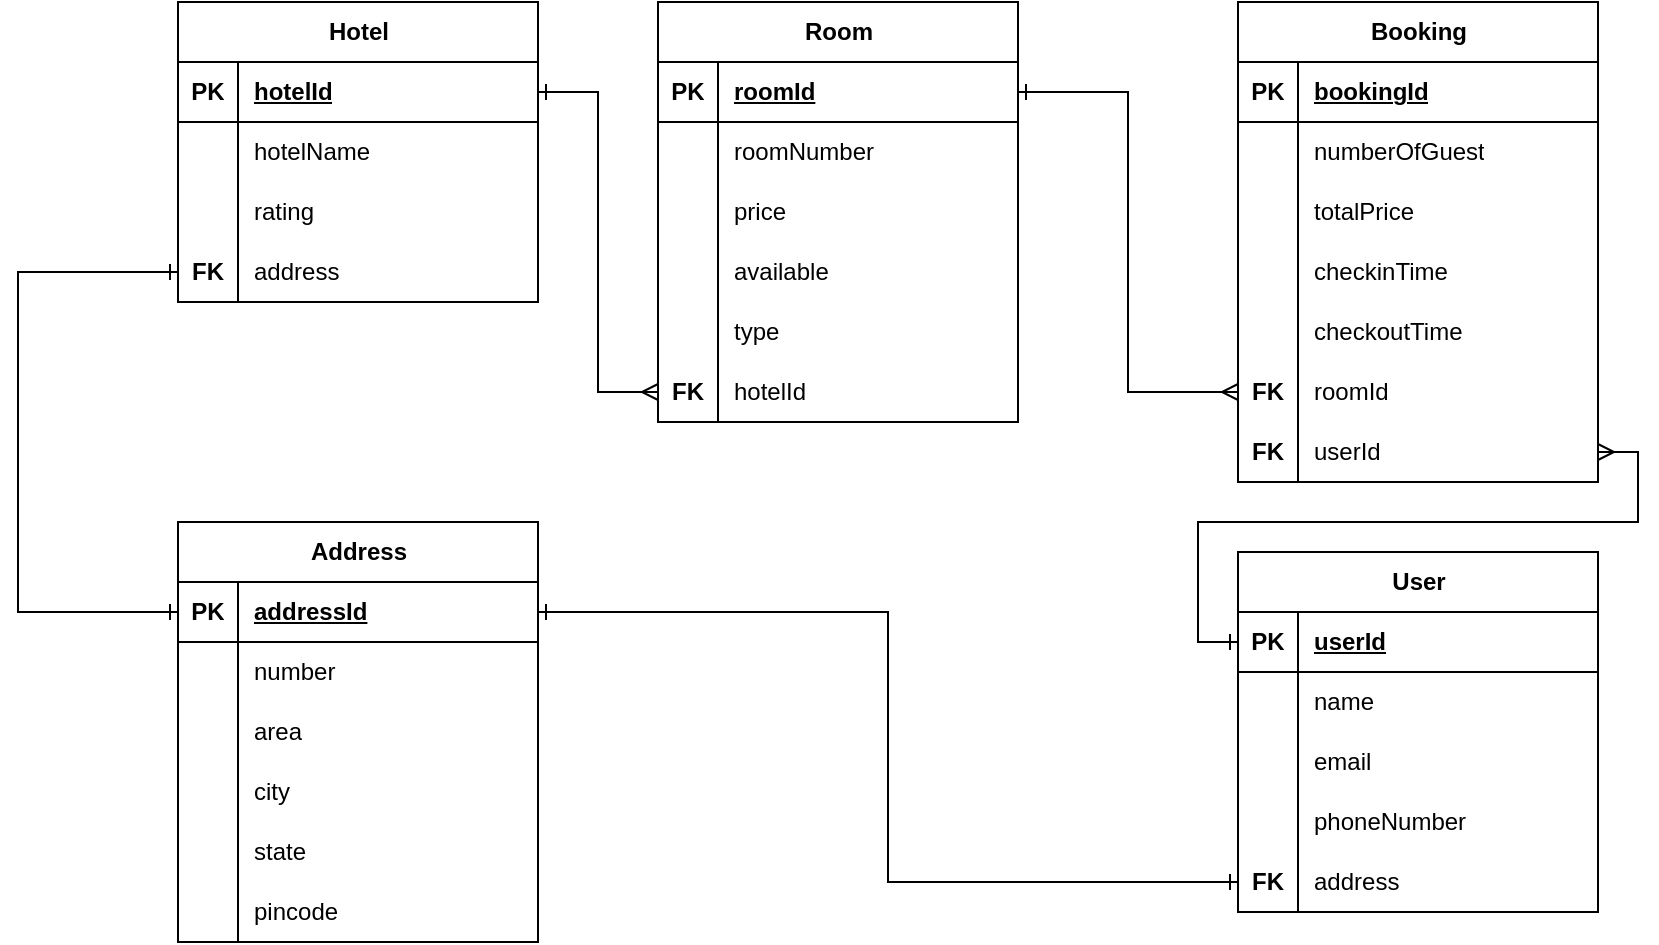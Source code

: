 <mxfile version="26.1.0">
  <diagram name="Page-1" id="xiY9aeyTOn549_1Mx3yt">
    <mxGraphModel dx="1434" dy="775" grid="1" gridSize="10" guides="1" tooltips="1" connect="1" arrows="1" fold="1" page="1" pageScale="1" pageWidth="827" pageHeight="1169" math="0" shadow="0">
      <root>
        <mxCell id="0" />
        <mxCell id="1" parent="0" />
        <mxCell id="tQGOkcSWEbfidRpJIa4r-5" value="Address" style="shape=table;startSize=30;container=1;collapsible=1;childLayout=tableLayout;fixedRows=1;rowLines=0;fontStyle=1;align=center;resizeLast=1;html=1;" parent="1" vertex="1">
          <mxGeometry x="160" y="360" width="180" height="210" as="geometry" />
        </mxCell>
        <mxCell id="tQGOkcSWEbfidRpJIa4r-6" value="" style="shape=tableRow;horizontal=0;startSize=0;swimlaneHead=0;swimlaneBody=0;fillColor=none;collapsible=0;dropTarget=0;points=[[0,0.5],[1,0.5]];portConstraint=eastwest;top=0;left=0;right=0;bottom=1;" parent="tQGOkcSWEbfidRpJIa4r-5" vertex="1">
          <mxGeometry y="30" width="180" height="30" as="geometry" />
        </mxCell>
        <mxCell id="tQGOkcSWEbfidRpJIa4r-7" value="PK" style="shape=partialRectangle;connectable=0;fillColor=none;top=0;left=0;bottom=0;right=0;fontStyle=1;overflow=hidden;whiteSpace=wrap;html=1;" parent="tQGOkcSWEbfidRpJIa4r-6" vertex="1">
          <mxGeometry width="30" height="30" as="geometry">
            <mxRectangle width="30" height="30" as="alternateBounds" />
          </mxGeometry>
        </mxCell>
        <mxCell id="tQGOkcSWEbfidRpJIa4r-8" value="addressId" style="shape=partialRectangle;connectable=0;fillColor=none;top=0;left=0;bottom=0;right=0;align=left;spacingLeft=6;fontStyle=5;overflow=hidden;whiteSpace=wrap;html=1;" parent="tQGOkcSWEbfidRpJIa4r-6" vertex="1">
          <mxGeometry x="30" width="150" height="30" as="geometry">
            <mxRectangle width="150" height="30" as="alternateBounds" />
          </mxGeometry>
        </mxCell>
        <mxCell id="tQGOkcSWEbfidRpJIa4r-9" value="" style="shape=tableRow;horizontal=0;startSize=0;swimlaneHead=0;swimlaneBody=0;fillColor=none;collapsible=0;dropTarget=0;points=[[0,0.5],[1,0.5]];portConstraint=eastwest;top=0;left=0;right=0;bottom=0;" parent="tQGOkcSWEbfidRpJIa4r-5" vertex="1">
          <mxGeometry y="60" width="180" height="30" as="geometry" />
        </mxCell>
        <mxCell id="tQGOkcSWEbfidRpJIa4r-10" value="" style="shape=partialRectangle;connectable=0;fillColor=none;top=0;left=0;bottom=0;right=0;editable=1;overflow=hidden;whiteSpace=wrap;html=1;" parent="tQGOkcSWEbfidRpJIa4r-9" vertex="1">
          <mxGeometry width="30" height="30" as="geometry">
            <mxRectangle width="30" height="30" as="alternateBounds" />
          </mxGeometry>
        </mxCell>
        <mxCell id="tQGOkcSWEbfidRpJIa4r-11" value="number" style="shape=partialRectangle;connectable=0;fillColor=none;top=0;left=0;bottom=0;right=0;align=left;spacingLeft=6;overflow=hidden;whiteSpace=wrap;html=1;" parent="tQGOkcSWEbfidRpJIa4r-9" vertex="1">
          <mxGeometry x="30" width="150" height="30" as="geometry">
            <mxRectangle width="150" height="30" as="alternateBounds" />
          </mxGeometry>
        </mxCell>
        <mxCell id="tQGOkcSWEbfidRpJIa4r-12" value="" style="shape=tableRow;horizontal=0;startSize=0;swimlaneHead=0;swimlaneBody=0;fillColor=none;collapsible=0;dropTarget=0;points=[[0,0.5],[1,0.5]];portConstraint=eastwest;top=0;left=0;right=0;bottom=0;" parent="tQGOkcSWEbfidRpJIa4r-5" vertex="1">
          <mxGeometry y="90" width="180" height="30" as="geometry" />
        </mxCell>
        <mxCell id="tQGOkcSWEbfidRpJIa4r-13" value="" style="shape=partialRectangle;connectable=0;fillColor=none;top=0;left=0;bottom=0;right=0;editable=1;overflow=hidden;whiteSpace=wrap;html=1;" parent="tQGOkcSWEbfidRpJIa4r-12" vertex="1">
          <mxGeometry width="30" height="30" as="geometry">
            <mxRectangle width="30" height="30" as="alternateBounds" />
          </mxGeometry>
        </mxCell>
        <mxCell id="tQGOkcSWEbfidRpJIa4r-14" value="area" style="shape=partialRectangle;connectable=0;fillColor=none;top=0;left=0;bottom=0;right=0;align=left;spacingLeft=6;overflow=hidden;whiteSpace=wrap;html=1;" parent="tQGOkcSWEbfidRpJIa4r-12" vertex="1">
          <mxGeometry x="30" width="150" height="30" as="geometry">
            <mxRectangle width="150" height="30" as="alternateBounds" />
          </mxGeometry>
        </mxCell>
        <mxCell id="tQGOkcSWEbfidRpJIa4r-19" style="shape=tableRow;horizontal=0;startSize=0;swimlaneHead=0;swimlaneBody=0;fillColor=none;collapsible=0;dropTarget=0;points=[[0,0.5],[1,0.5]];portConstraint=eastwest;top=0;left=0;right=0;bottom=0;" parent="tQGOkcSWEbfidRpJIa4r-5" vertex="1">
          <mxGeometry y="120" width="180" height="30" as="geometry" />
        </mxCell>
        <mxCell id="tQGOkcSWEbfidRpJIa4r-20" style="shape=partialRectangle;connectable=0;fillColor=none;top=0;left=0;bottom=0;right=0;editable=1;overflow=hidden;whiteSpace=wrap;html=1;" parent="tQGOkcSWEbfidRpJIa4r-19" vertex="1">
          <mxGeometry width="30" height="30" as="geometry">
            <mxRectangle width="30" height="30" as="alternateBounds" />
          </mxGeometry>
        </mxCell>
        <mxCell id="tQGOkcSWEbfidRpJIa4r-21" value="city" style="shape=partialRectangle;connectable=0;fillColor=none;top=0;left=0;bottom=0;right=0;align=left;spacingLeft=6;overflow=hidden;whiteSpace=wrap;html=1;" parent="tQGOkcSWEbfidRpJIa4r-19" vertex="1">
          <mxGeometry x="30" width="150" height="30" as="geometry">
            <mxRectangle width="150" height="30" as="alternateBounds" />
          </mxGeometry>
        </mxCell>
        <mxCell id="tQGOkcSWEbfidRpJIa4r-22" style="shape=tableRow;horizontal=0;startSize=0;swimlaneHead=0;swimlaneBody=0;fillColor=none;collapsible=0;dropTarget=0;points=[[0,0.5],[1,0.5]];portConstraint=eastwest;top=0;left=0;right=0;bottom=0;" parent="tQGOkcSWEbfidRpJIa4r-5" vertex="1">
          <mxGeometry y="150" width="180" height="30" as="geometry" />
        </mxCell>
        <mxCell id="tQGOkcSWEbfidRpJIa4r-23" style="shape=partialRectangle;connectable=0;fillColor=none;top=0;left=0;bottom=0;right=0;editable=1;overflow=hidden;whiteSpace=wrap;html=1;" parent="tQGOkcSWEbfidRpJIa4r-22" vertex="1">
          <mxGeometry width="30" height="30" as="geometry">
            <mxRectangle width="30" height="30" as="alternateBounds" />
          </mxGeometry>
        </mxCell>
        <mxCell id="tQGOkcSWEbfidRpJIa4r-24" value="state" style="shape=partialRectangle;connectable=0;fillColor=none;top=0;left=0;bottom=0;right=0;align=left;spacingLeft=6;overflow=hidden;whiteSpace=wrap;html=1;" parent="tQGOkcSWEbfidRpJIa4r-22" vertex="1">
          <mxGeometry x="30" width="150" height="30" as="geometry">
            <mxRectangle width="150" height="30" as="alternateBounds" />
          </mxGeometry>
        </mxCell>
        <mxCell id="tQGOkcSWEbfidRpJIa4r-15" value="" style="shape=tableRow;horizontal=0;startSize=0;swimlaneHead=0;swimlaneBody=0;fillColor=none;collapsible=0;dropTarget=0;points=[[0,0.5],[1,0.5]];portConstraint=eastwest;top=0;left=0;right=0;bottom=0;" parent="tQGOkcSWEbfidRpJIa4r-5" vertex="1">
          <mxGeometry y="180" width="180" height="30" as="geometry" />
        </mxCell>
        <mxCell id="tQGOkcSWEbfidRpJIa4r-16" value="" style="shape=partialRectangle;connectable=0;fillColor=none;top=0;left=0;bottom=0;right=0;editable=1;overflow=hidden;whiteSpace=wrap;html=1;" parent="tQGOkcSWEbfidRpJIa4r-15" vertex="1">
          <mxGeometry width="30" height="30" as="geometry">
            <mxRectangle width="30" height="30" as="alternateBounds" />
          </mxGeometry>
        </mxCell>
        <mxCell id="tQGOkcSWEbfidRpJIa4r-17" value="pincode" style="shape=partialRectangle;connectable=0;fillColor=none;top=0;left=0;bottom=0;right=0;align=left;spacingLeft=6;overflow=hidden;whiteSpace=wrap;html=1;" parent="tQGOkcSWEbfidRpJIa4r-15" vertex="1">
          <mxGeometry x="30" width="150" height="30" as="geometry">
            <mxRectangle width="150" height="30" as="alternateBounds" />
          </mxGeometry>
        </mxCell>
        <mxCell id="tQGOkcSWEbfidRpJIa4r-44" value="&lt;b&gt;Booking&lt;/b&gt;" style="shape=table;startSize=30;container=1;collapsible=1;childLayout=tableLayout;fixedRows=1;rowLines=0;fontStyle=0;align=center;resizeLast=1;html=1;" parent="1" vertex="1">
          <mxGeometry x="690" y="100" width="180" height="240" as="geometry" />
        </mxCell>
        <mxCell id="tQGOkcSWEbfidRpJIa4r-45" value="" style="shape=tableRow;horizontal=0;startSize=0;swimlaneHead=0;swimlaneBody=0;fillColor=none;collapsible=0;dropTarget=0;points=[[0,0.5],[1,0.5]];portConstraint=eastwest;top=0;left=0;right=0;bottom=1;" parent="tQGOkcSWEbfidRpJIa4r-44" vertex="1">
          <mxGeometry y="30" width="180" height="30" as="geometry" />
        </mxCell>
        <mxCell id="tQGOkcSWEbfidRpJIa4r-46" value="PK" style="shape=partialRectangle;connectable=0;fillColor=none;top=0;left=0;bottom=0;right=0;fontStyle=1;overflow=hidden;whiteSpace=wrap;html=1;" parent="tQGOkcSWEbfidRpJIa4r-45" vertex="1">
          <mxGeometry width="30" height="30" as="geometry">
            <mxRectangle width="30" height="30" as="alternateBounds" />
          </mxGeometry>
        </mxCell>
        <mxCell id="tQGOkcSWEbfidRpJIa4r-47" value="bookingId" style="shape=partialRectangle;connectable=0;fillColor=none;top=0;left=0;bottom=0;right=0;align=left;spacingLeft=6;fontStyle=5;overflow=hidden;whiteSpace=wrap;html=1;" parent="tQGOkcSWEbfidRpJIa4r-45" vertex="1">
          <mxGeometry x="30" width="150" height="30" as="geometry">
            <mxRectangle width="150" height="30" as="alternateBounds" />
          </mxGeometry>
        </mxCell>
        <mxCell id="tQGOkcSWEbfidRpJIa4r-48" value="" style="shape=tableRow;horizontal=0;startSize=0;swimlaneHead=0;swimlaneBody=0;fillColor=none;collapsible=0;dropTarget=0;points=[[0,0.5],[1,0.5]];portConstraint=eastwest;top=0;left=0;right=0;bottom=0;" parent="tQGOkcSWEbfidRpJIa4r-44" vertex="1">
          <mxGeometry y="60" width="180" height="30" as="geometry" />
        </mxCell>
        <mxCell id="tQGOkcSWEbfidRpJIa4r-49" value="" style="shape=partialRectangle;connectable=0;fillColor=none;top=0;left=0;bottom=0;right=0;editable=1;overflow=hidden;whiteSpace=wrap;html=1;" parent="tQGOkcSWEbfidRpJIa4r-48" vertex="1">
          <mxGeometry width="30" height="30" as="geometry">
            <mxRectangle width="30" height="30" as="alternateBounds" />
          </mxGeometry>
        </mxCell>
        <mxCell id="tQGOkcSWEbfidRpJIa4r-50" value="numberOfGuest" style="shape=partialRectangle;connectable=0;fillColor=none;top=0;left=0;bottom=0;right=0;align=left;spacingLeft=6;overflow=hidden;whiteSpace=wrap;html=1;" parent="tQGOkcSWEbfidRpJIa4r-48" vertex="1">
          <mxGeometry x="30" width="150" height="30" as="geometry">
            <mxRectangle width="150" height="30" as="alternateBounds" />
          </mxGeometry>
        </mxCell>
        <mxCell id="tQGOkcSWEbfidRpJIa4r-51" value="" style="shape=tableRow;horizontal=0;startSize=0;swimlaneHead=0;swimlaneBody=0;fillColor=none;collapsible=0;dropTarget=0;points=[[0,0.5],[1,0.5]];portConstraint=eastwest;top=0;left=0;right=0;bottom=0;" parent="tQGOkcSWEbfidRpJIa4r-44" vertex="1">
          <mxGeometry y="90" width="180" height="30" as="geometry" />
        </mxCell>
        <mxCell id="tQGOkcSWEbfidRpJIa4r-52" value="" style="shape=partialRectangle;connectable=0;fillColor=none;top=0;left=0;bottom=0;right=0;editable=1;overflow=hidden;whiteSpace=wrap;html=1;" parent="tQGOkcSWEbfidRpJIa4r-51" vertex="1">
          <mxGeometry width="30" height="30" as="geometry">
            <mxRectangle width="30" height="30" as="alternateBounds" />
          </mxGeometry>
        </mxCell>
        <mxCell id="tQGOkcSWEbfidRpJIa4r-53" value="totalPrice" style="shape=partialRectangle;connectable=0;fillColor=none;top=0;left=0;bottom=0;right=0;align=left;spacingLeft=6;overflow=hidden;whiteSpace=wrap;html=1;" parent="tQGOkcSWEbfidRpJIa4r-51" vertex="1">
          <mxGeometry x="30" width="150" height="30" as="geometry">
            <mxRectangle width="150" height="30" as="alternateBounds" />
          </mxGeometry>
        </mxCell>
        <mxCell id="tQGOkcSWEbfidRpJIa4r-54" style="shape=tableRow;horizontal=0;startSize=0;swimlaneHead=0;swimlaneBody=0;fillColor=none;collapsible=0;dropTarget=0;points=[[0,0.5],[1,0.5]];portConstraint=eastwest;top=0;left=0;right=0;bottom=0;" parent="tQGOkcSWEbfidRpJIa4r-44" vertex="1">
          <mxGeometry y="120" width="180" height="30" as="geometry" />
        </mxCell>
        <mxCell id="tQGOkcSWEbfidRpJIa4r-55" style="shape=partialRectangle;connectable=0;fillColor=none;top=0;left=0;bottom=0;right=0;editable=1;overflow=hidden;whiteSpace=wrap;html=1;" parent="tQGOkcSWEbfidRpJIa4r-54" vertex="1">
          <mxGeometry width="30" height="30" as="geometry">
            <mxRectangle width="30" height="30" as="alternateBounds" />
          </mxGeometry>
        </mxCell>
        <mxCell id="tQGOkcSWEbfidRpJIa4r-56" value="checkinTime" style="shape=partialRectangle;connectable=0;fillColor=none;top=0;left=0;bottom=0;right=0;align=left;spacingLeft=6;overflow=hidden;whiteSpace=wrap;html=1;" parent="tQGOkcSWEbfidRpJIa4r-54" vertex="1">
          <mxGeometry x="30" width="150" height="30" as="geometry">
            <mxRectangle width="150" height="30" as="alternateBounds" />
          </mxGeometry>
        </mxCell>
        <mxCell id="tQGOkcSWEbfidRpJIa4r-123" style="shape=tableRow;horizontal=0;startSize=0;swimlaneHead=0;swimlaneBody=0;fillColor=none;collapsible=0;dropTarget=0;points=[[0,0.5],[1,0.5]];portConstraint=eastwest;top=0;left=0;right=0;bottom=0;" parent="tQGOkcSWEbfidRpJIa4r-44" vertex="1">
          <mxGeometry y="150" width="180" height="30" as="geometry" />
        </mxCell>
        <mxCell id="tQGOkcSWEbfidRpJIa4r-124" style="shape=partialRectangle;connectable=0;fillColor=none;top=0;left=0;bottom=0;right=0;editable=1;overflow=hidden;whiteSpace=wrap;html=1;" parent="tQGOkcSWEbfidRpJIa4r-123" vertex="1">
          <mxGeometry width="30" height="30" as="geometry">
            <mxRectangle width="30" height="30" as="alternateBounds" />
          </mxGeometry>
        </mxCell>
        <mxCell id="tQGOkcSWEbfidRpJIa4r-125" value="checkoutTime" style="shape=partialRectangle;connectable=0;fillColor=none;top=0;left=0;bottom=0;right=0;align=left;spacingLeft=6;overflow=hidden;whiteSpace=wrap;html=1;" parent="tQGOkcSWEbfidRpJIa4r-123" vertex="1">
          <mxGeometry x="30" width="150" height="30" as="geometry">
            <mxRectangle width="150" height="30" as="alternateBounds" />
          </mxGeometry>
        </mxCell>
        <mxCell id="tQGOkcSWEbfidRpJIa4r-126" style="shape=tableRow;horizontal=0;startSize=0;swimlaneHead=0;swimlaneBody=0;fillColor=none;collapsible=0;dropTarget=0;points=[[0,0.5],[1,0.5]];portConstraint=eastwest;top=0;left=0;right=0;bottom=0;" parent="tQGOkcSWEbfidRpJIa4r-44" vertex="1">
          <mxGeometry y="180" width="180" height="30" as="geometry" />
        </mxCell>
        <mxCell id="tQGOkcSWEbfidRpJIa4r-127" value="FK" style="shape=partialRectangle;connectable=0;fillColor=none;top=0;left=0;bottom=0;right=0;editable=1;overflow=hidden;whiteSpace=wrap;html=1;fontStyle=1" parent="tQGOkcSWEbfidRpJIa4r-126" vertex="1">
          <mxGeometry width="30" height="30" as="geometry">
            <mxRectangle width="30" height="30" as="alternateBounds" />
          </mxGeometry>
        </mxCell>
        <mxCell id="tQGOkcSWEbfidRpJIa4r-128" value="roomId" style="shape=partialRectangle;connectable=0;fillColor=none;top=0;left=0;bottom=0;right=0;align=left;spacingLeft=6;overflow=hidden;whiteSpace=wrap;html=1;" parent="tQGOkcSWEbfidRpJIa4r-126" vertex="1">
          <mxGeometry x="30" width="150" height="30" as="geometry">
            <mxRectangle width="150" height="30" as="alternateBounds" />
          </mxGeometry>
        </mxCell>
        <mxCell id="tQGOkcSWEbfidRpJIa4r-57" style="shape=tableRow;horizontal=0;startSize=0;swimlaneHead=0;swimlaneBody=0;fillColor=none;collapsible=0;dropTarget=0;points=[[0,0.5],[1,0.5]];portConstraint=eastwest;top=0;left=0;right=0;bottom=0;" parent="tQGOkcSWEbfidRpJIa4r-44" vertex="1">
          <mxGeometry y="210" width="180" height="30" as="geometry" />
        </mxCell>
        <mxCell id="tQGOkcSWEbfidRpJIa4r-58" value="FK" style="shape=partialRectangle;connectable=0;fillColor=none;top=0;left=0;bottom=0;right=0;editable=1;overflow=hidden;whiteSpace=wrap;html=1;fontStyle=1" parent="tQGOkcSWEbfidRpJIa4r-57" vertex="1">
          <mxGeometry width="30" height="30" as="geometry">
            <mxRectangle width="30" height="30" as="alternateBounds" />
          </mxGeometry>
        </mxCell>
        <mxCell id="tQGOkcSWEbfidRpJIa4r-59" value="userId" style="shape=partialRectangle;connectable=0;fillColor=none;top=0;left=0;bottom=0;right=0;align=left;spacingLeft=6;overflow=hidden;whiteSpace=wrap;html=1;" parent="tQGOkcSWEbfidRpJIa4r-57" vertex="1">
          <mxGeometry x="30" width="150" height="30" as="geometry">
            <mxRectangle width="150" height="30" as="alternateBounds" />
          </mxGeometry>
        </mxCell>
        <mxCell id="tQGOkcSWEbfidRpJIa4r-63" value="Hotel" style="shape=table;startSize=30;container=1;collapsible=1;childLayout=tableLayout;fixedRows=1;rowLines=0;fontStyle=1;align=center;resizeLast=1;html=1;" parent="1" vertex="1">
          <mxGeometry x="160" y="100" width="180" height="150" as="geometry" />
        </mxCell>
        <mxCell id="tQGOkcSWEbfidRpJIa4r-64" value="" style="shape=tableRow;horizontal=0;startSize=0;swimlaneHead=0;swimlaneBody=0;fillColor=none;collapsible=0;dropTarget=0;points=[[0,0.5],[1,0.5]];portConstraint=eastwest;top=0;left=0;right=0;bottom=1;" parent="tQGOkcSWEbfidRpJIa4r-63" vertex="1">
          <mxGeometry y="30" width="180" height="30" as="geometry" />
        </mxCell>
        <mxCell id="tQGOkcSWEbfidRpJIa4r-65" value="PK" style="shape=partialRectangle;connectable=0;fillColor=none;top=0;left=0;bottom=0;right=0;fontStyle=1;overflow=hidden;whiteSpace=wrap;html=1;" parent="tQGOkcSWEbfidRpJIa4r-64" vertex="1">
          <mxGeometry width="30" height="30" as="geometry">
            <mxRectangle width="30" height="30" as="alternateBounds" />
          </mxGeometry>
        </mxCell>
        <mxCell id="tQGOkcSWEbfidRpJIa4r-66" value="hotelId" style="shape=partialRectangle;connectable=0;fillColor=none;top=0;left=0;bottom=0;right=0;align=left;spacingLeft=6;fontStyle=5;overflow=hidden;whiteSpace=wrap;html=1;" parent="tQGOkcSWEbfidRpJIa4r-64" vertex="1">
          <mxGeometry x="30" width="150" height="30" as="geometry">
            <mxRectangle width="150" height="30" as="alternateBounds" />
          </mxGeometry>
        </mxCell>
        <mxCell id="tQGOkcSWEbfidRpJIa4r-67" value="" style="shape=tableRow;horizontal=0;startSize=0;swimlaneHead=0;swimlaneBody=0;fillColor=none;collapsible=0;dropTarget=0;points=[[0,0.5],[1,0.5]];portConstraint=eastwest;top=0;left=0;right=0;bottom=0;" parent="tQGOkcSWEbfidRpJIa4r-63" vertex="1">
          <mxGeometry y="60" width="180" height="30" as="geometry" />
        </mxCell>
        <mxCell id="tQGOkcSWEbfidRpJIa4r-68" value="" style="shape=partialRectangle;connectable=0;fillColor=none;top=0;left=0;bottom=0;right=0;editable=1;overflow=hidden;whiteSpace=wrap;html=1;" parent="tQGOkcSWEbfidRpJIa4r-67" vertex="1">
          <mxGeometry width="30" height="30" as="geometry">
            <mxRectangle width="30" height="30" as="alternateBounds" />
          </mxGeometry>
        </mxCell>
        <mxCell id="tQGOkcSWEbfidRpJIa4r-69" value="hotelName" style="shape=partialRectangle;connectable=0;fillColor=none;top=0;left=0;bottom=0;right=0;align=left;spacingLeft=6;overflow=hidden;whiteSpace=wrap;html=1;" parent="tQGOkcSWEbfidRpJIa4r-67" vertex="1">
          <mxGeometry x="30" width="150" height="30" as="geometry">
            <mxRectangle width="150" height="30" as="alternateBounds" />
          </mxGeometry>
        </mxCell>
        <mxCell id="tQGOkcSWEbfidRpJIa4r-129" style="shape=tableRow;horizontal=0;startSize=0;swimlaneHead=0;swimlaneBody=0;fillColor=none;collapsible=0;dropTarget=0;points=[[0,0.5],[1,0.5]];portConstraint=eastwest;top=0;left=0;right=0;bottom=0;" parent="tQGOkcSWEbfidRpJIa4r-63" vertex="1">
          <mxGeometry y="90" width="180" height="30" as="geometry" />
        </mxCell>
        <mxCell id="tQGOkcSWEbfidRpJIa4r-130" style="shape=partialRectangle;connectable=0;fillColor=none;top=0;left=0;bottom=0;right=0;editable=1;overflow=hidden;whiteSpace=wrap;html=1;" parent="tQGOkcSWEbfidRpJIa4r-129" vertex="1">
          <mxGeometry width="30" height="30" as="geometry">
            <mxRectangle width="30" height="30" as="alternateBounds" />
          </mxGeometry>
        </mxCell>
        <mxCell id="tQGOkcSWEbfidRpJIa4r-131" value="rating" style="shape=partialRectangle;connectable=0;fillColor=none;top=0;left=0;bottom=0;right=0;align=left;spacingLeft=6;overflow=hidden;whiteSpace=wrap;html=1;" parent="tQGOkcSWEbfidRpJIa4r-129" vertex="1">
          <mxGeometry x="30" width="150" height="30" as="geometry">
            <mxRectangle width="150" height="30" as="alternateBounds" />
          </mxGeometry>
        </mxCell>
        <mxCell id="tQGOkcSWEbfidRpJIa4r-70" value="" style="shape=tableRow;horizontal=0;startSize=0;swimlaneHead=0;swimlaneBody=0;fillColor=none;collapsible=0;dropTarget=0;points=[[0,0.5],[1,0.5]];portConstraint=eastwest;top=0;left=0;right=0;bottom=0;" parent="tQGOkcSWEbfidRpJIa4r-63" vertex="1">
          <mxGeometry y="120" width="180" height="30" as="geometry" />
        </mxCell>
        <mxCell id="tQGOkcSWEbfidRpJIa4r-71" value="FK" style="shape=partialRectangle;connectable=0;fillColor=none;top=0;left=0;bottom=0;right=0;editable=1;overflow=hidden;whiteSpace=wrap;html=1;fontStyle=1" parent="tQGOkcSWEbfidRpJIa4r-70" vertex="1">
          <mxGeometry width="30" height="30" as="geometry">
            <mxRectangle width="30" height="30" as="alternateBounds" />
          </mxGeometry>
        </mxCell>
        <mxCell id="tQGOkcSWEbfidRpJIa4r-72" value="address" style="shape=partialRectangle;connectable=0;fillColor=none;top=0;left=0;bottom=0;right=0;align=left;spacingLeft=6;overflow=hidden;whiteSpace=wrap;html=1;" parent="tQGOkcSWEbfidRpJIa4r-70" vertex="1">
          <mxGeometry x="30" width="150" height="30" as="geometry">
            <mxRectangle width="150" height="30" as="alternateBounds" />
          </mxGeometry>
        </mxCell>
        <mxCell id="tQGOkcSWEbfidRpJIa4r-82" value="Room" style="shape=table;startSize=30;container=1;collapsible=1;childLayout=tableLayout;fixedRows=1;rowLines=0;fontStyle=1;align=center;resizeLast=1;html=1;" parent="1" vertex="1">
          <mxGeometry x="400" y="100" width="180" height="210" as="geometry" />
        </mxCell>
        <mxCell id="tQGOkcSWEbfidRpJIa4r-83" value="" style="shape=tableRow;horizontal=0;startSize=0;swimlaneHead=0;swimlaneBody=0;fillColor=none;collapsible=0;dropTarget=0;points=[[0,0.5],[1,0.5]];portConstraint=eastwest;top=0;left=0;right=0;bottom=1;" parent="tQGOkcSWEbfidRpJIa4r-82" vertex="1">
          <mxGeometry y="30" width="180" height="30" as="geometry" />
        </mxCell>
        <mxCell id="tQGOkcSWEbfidRpJIa4r-84" value="PK" style="shape=partialRectangle;connectable=0;fillColor=none;top=0;left=0;bottom=0;right=0;fontStyle=1;overflow=hidden;whiteSpace=wrap;html=1;" parent="tQGOkcSWEbfidRpJIa4r-83" vertex="1">
          <mxGeometry width="30" height="30" as="geometry">
            <mxRectangle width="30" height="30" as="alternateBounds" />
          </mxGeometry>
        </mxCell>
        <mxCell id="tQGOkcSWEbfidRpJIa4r-85" value="roomId" style="shape=partialRectangle;connectable=0;fillColor=none;top=0;left=0;bottom=0;right=0;align=left;spacingLeft=6;fontStyle=5;overflow=hidden;whiteSpace=wrap;html=1;" parent="tQGOkcSWEbfidRpJIa4r-83" vertex="1">
          <mxGeometry x="30" width="150" height="30" as="geometry">
            <mxRectangle width="150" height="30" as="alternateBounds" />
          </mxGeometry>
        </mxCell>
        <mxCell id="tQGOkcSWEbfidRpJIa4r-86" value="" style="shape=tableRow;horizontal=0;startSize=0;swimlaneHead=0;swimlaneBody=0;fillColor=none;collapsible=0;dropTarget=0;points=[[0,0.5],[1,0.5]];portConstraint=eastwest;top=0;left=0;right=0;bottom=0;" parent="tQGOkcSWEbfidRpJIa4r-82" vertex="1">
          <mxGeometry y="60" width="180" height="30" as="geometry" />
        </mxCell>
        <mxCell id="tQGOkcSWEbfidRpJIa4r-87" value="" style="shape=partialRectangle;connectable=0;fillColor=none;top=0;left=0;bottom=0;right=0;editable=1;overflow=hidden;whiteSpace=wrap;html=1;" parent="tQGOkcSWEbfidRpJIa4r-86" vertex="1">
          <mxGeometry width="30" height="30" as="geometry">
            <mxRectangle width="30" height="30" as="alternateBounds" />
          </mxGeometry>
        </mxCell>
        <mxCell id="tQGOkcSWEbfidRpJIa4r-88" value="roomNumber" style="shape=partialRectangle;connectable=0;fillColor=none;top=0;left=0;bottom=0;right=0;align=left;spacingLeft=6;overflow=hidden;whiteSpace=wrap;html=1;" parent="tQGOkcSWEbfidRpJIa4r-86" vertex="1">
          <mxGeometry x="30" width="150" height="30" as="geometry">
            <mxRectangle width="150" height="30" as="alternateBounds" />
          </mxGeometry>
        </mxCell>
        <mxCell id="tQGOkcSWEbfidRpJIa4r-89" value="" style="shape=tableRow;horizontal=0;startSize=0;swimlaneHead=0;swimlaneBody=0;fillColor=none;collapsible=0;dropTarget=0;points=[[0,0.5],[1,0.5]];portConstraint=eastwest;top=0;left=0;right=0;bottom=0;" parent="tQGOkcSWEbfidRpJIa4r-82" vertex="1">
          <mxGeometry y="90" width="180" height="30" as="geometry" />
        </mxCell>
        <mxCell id="tQGOkcSWEbfidRpJIa4r-90" value="" style="shape=partialRectangle;connectable=0;fillColor=none;top=0;left=0;bottom=0;right=0;editable=1;overflow=hidden;whiteSpace=wrap;html=1;" parent="tQGOkcSWEbfidRpJIa4r-89" vertex="1">
          <mxGeometry width="30" height="30" as="geometry">
            <mxRectangle width="30" height="30" as="alternateBounds" />
          </mxGeometry>
        </mxCell>
        <mxCell id="tQGOkcSWEbfidRpJIa4r-91" value="price" style="shape=partialRectangle;connectable=0;fillColor=none;top=0;left=0;bottom=0;right=0;align=left;spacingLeft=6;overflow=hidden;whiteSpace=wrap;html=1;" parent="tQGOkcSWEbfidRpJIa4r-89" vertex="1">
          <mxGeometry x="30" width="150" height="30" as="geometry">
            <mxRectangle width="150" height="30" as="alternateBounds" />
          </mxGeometry>
        </mxCell>
        <mxCell id="tQGOkcSWEbfidRpJIa4r-92" style="shape=tableRow;horizontal=0;startSize=0;swimlaneHead=0;swimlaneBody=0;fillColor=none;collapsible=0;dropTarget=0;points=[[0,0.5],[1,0.5]];portConstraint=eastwest;top=0;left=0;right=0;bottom=0;" parent="tQGOkcSWEbfidRpJIa4r-82" vertex="1">
          <mxGeometry y="120" width="180" height="30" as="geometry" />
        </mxCell>
        <mxCell id="tQGOkcSWEbfidRpJIa4r-93" style="shape=partialRectangle;connectable=0;fillColor=none;top=0;left=0;bottom=0;right=0;editable=1;overflow=hidden;whiteSpace=wrap;html=1;" parent="tQGOkcSWEbfidRpJIa4r-92" vertex="1">
          <mxGeometry width="30" height="30" as="geometry">
            <mxRectangle width="30" height="30" as="alternateBounds" />
          </mxGeometry>
        </mxCell>
        <mxCell id="tQGOkcSWEbfidRpJIa4r-94" value="available" style="shape=partialRectangle;connectable=0;fillColor=none;top=0;left=0;bottom=0;right=0;align=left;spacingLeft=6;overflow=hidden;whiteSpace=wrap;html=1;" parent="tQGOkcSWEbfidRpJIa4r-92" vertex="1">
          <mxGeometry x="30" width="150" height="30" as="geometry">
            <mxRectangle width="150" height="30" as="alternateBounds" />
          </mxGeometry>
        </mxCell>
        <mxCell id="tQGOkcSWEbfidRpJIa4r-132" style="shape=tableRow;horizontal=0;startSize=0;swimlaneHead=0;swimlaneBody=0;fillColor=none;collapsible=0;dropTarget=0;points=[[0,0.5],[1,0.5]];portConstraint=eastwest;top=0;left=0;right=0;bottom=0;" parent="tQGOkcSWEbfidRpJIa4r-82" vertex="1">
          <mxGeometry y="150" width="180" height="30" as="geometry" />
        </mxCell>
        <mxCell id="tQGOkcSWEbfidRpJIa4r-133" style="shape=partialRectangle;connectable=0;fillColor=none;top=0;left=0;bottom=0;right=0;editable=1;overflow=hidden;whiteSpace=wrap;html=1;" parent="tQGOkcSWEbfidRpJIa4r-132" vertex="1">
          <mxGeometry width="30" height="30" as="geometry">
            <mxRectangle width="30" height="30" as="alternateBounds" />
          </mxGeometry>
        </mxCell>
        <mxCell id="tQGOkcSWEbfidRpJIa4r-134" value="type" style="shape=partialRectangle;connectable=0;fillColor=none;top=0;left=0;bottom=0;right=0;align=left;spacingLeft=6;overflow=hidden;whiteSpace=wrap;html=1;" parent="tQGOkcSWEbfidRpJIa4r-132" vertex="1">
          <mxGeometry x="30" width="150" height="30" as="geometry">
            <mxRectangle width="150" height="30" as="alternateBounds" />
          </mxGeometry>
        </mxCell>
        <mxCell id="tQGOkcSWEbfidRpJIa4r-95" style="shape=tableRow;horizontal=0;startSize=0;swimlaneHead=0;swimlaneBody=0;fillColor=none;collapsible=0;dropTarget=0;points=[[0,0.5],[1,0.5]];portConstraint=eastwest;top=0;left=0;right=0;bottom=0;" parent="tQGOkcSWEbfidRpJIa4r-82" vertex="1">
          <mxGeometry y="180" width="180" height="30" as="geometry" />
        </mxCell>
        <mxCell id="tQGOkcSWEbfidRpJIa4r-96" value="FK" style="shape=partialRectangle;connectable=0;fillColor=none;top=0;left=0;bottom=0;right=0;editable=1;overflow=hidden;whiteSpace=wrap;html=1;fontStyle=1" parent="tQGOkcSWEbfidRpJIa4r-95" vertex="1">
          <mxGeometry width="30" height="30" as="geometry">
            <mxRectangle width="30" height="30" as="alternateBounds" />
          </mxGeometry>
        </mxCell>
        <mxCell id="tQGOkcSWEbfidRpJIa4r-97" value="hotelId" style="shape=partialRectangle;connectable=0;fillColor=none;top=0;left=0;bottom=0;right=0;align=left;spacingLeft=6;overflow=hidden;whiteSpace=wrap;html=1;" parent="tQGOkcSWEbfidRpJIa4r-95" vertex="1">
          <mxGeometry x="30" width="150" height="30" as="geometry">
            <mxRectangle width="150" height="30" as="alternateBounds" />
          </mxGeometry>
        </mxCell>
        <mxCell id="tQGOkcSWEbfidRpJIa4r-101" value="User" style="shape=table;startSize=30;container=1;collapsible=1;childLayout=tableLayout;fixedRows=1;rowLines=0;fontStyle=1;align=center;resizeLast=1;html=1;" parent="1" vertex="1">
          <mxGeometry x="690" y="375" width="180" height="180" as="geometry" />
        </mxCell>
        <mxCell id="tQGOkcSWEbfidRpJIa4r-102" value="" style="shape=tableRow;horizontal=0;startSize=0;swimlaneHead=0;swimlaneBody=0;fillColor=none;collapsible=0;dropTarget=0;points=[[0,0.5],[1,0.5]];portConstraint=eastwest;top=0;left=0;right=0;bottom=1;" parent="tQGOkcSWEbfidRpJIa4r-101" vertex="1">
          <mxGeometry y="30" width="180" height="30" as="geometry" />
        </mxCell>
        <mxCell id="tQGOkcSWEbfidRpJIa4r-103" value="PK" style="shape=partialRectangle;connectable=0;fillColor=none;top=0;left=0;bottom=0;right=0;fontStyle=1;overflow=hidden;whiteSpace=wrap;html=1;" parent="tQGOkcSWEbfidRpJIa4r-102" vertex="1">
          <mxGeometry width="30" height="30" as="geometry">
            <mxRectangle width="30" height="30" as="alternateBounds" />
          </mxGeometry>
        </mxCell>
        <mxCell id="tQGOkcSWEbfidRpJIa4r-104" value="userId" style="shape=partialRectangle;connectable=0;fillColor=none;top=0;left=0;bottom=0;right=0;align=left;spacingLeft=6;fontStyle=5;overflow=hidden;whiteSpace=wrap;html=1;" parent="tQGOkcSWEbfidRpJIa4r-102" vertex="1">
          <mxGeometry x="30" width="150" height="30" as="geometry">
            <mxRectangle width="150" height="30" as="alternateBounds" />
          </mxGeometry>
        </mxCell>
        <mxCell id="tQGOkcSWEbfidRpJIa4r-105" value="" style="shape=tableRow;horizontal=0;startSize=0;swimlaneHead=0;swimlaneBody=0;fillColor=none;collapsible=0;dropTarget=0;points=[[0,0.5],[1,0.5]];portConstraint=eastwest;top=0;left=0;right=0;bottom=0;" parent="tQGOkcSWEbfidRpJIa4r-101" vertex="1">
          <mxGeometry y="60" width="180" height="30" as="geometry" />
        </mxCell>
        <mxCell id="tQGOkcSWEbfidRpJIa4r-106" value="" style="shape=partialRectangle;connectable=0;fillColor=none;top=0;left=0;bottom=0;right=0;editable=1;overflow=hidden;whiteSpace=wrap;html=1;" parent="tQGOkcSWEbfidRpJIa4r-105" vertex="1">
          <mxGeometry width="30" height="30" as="geometry">
            <mxRectangle width="30" height="30" as="alternateBounds" />
          </mxGeometry>
        </mxCell>
        <mxCell id="tQGOkcSWEbfidRpJIa4r-107" value="name" style="shape=partialRectangle;connectable=0;fillColor=none;top=0;left=0;bottom=0;right=0;align=left;spacingLeft=6;overflow=hidden;whiteSpace=wrap;html=1;" parent="tQGOkcSWEbfidRpJIa4r-105" vertex="1">
          <mxGeometry x="30" width="150" height="30" as="geometry">
            <mxRectangle width="150" height="30" as="alternateBounds" />
          </mxGeometry>
        </mxCell>
        <mxCell id="tQGOkcSWEbfidRpJIa4r-108" value="" style="shape=tableRow;horizontal=0;startSize=0;swimlaneHead=0;swimlaneBody=0;fillColor=none;collapsible=0;dropTarget=0;points=[[0,0.5],[1,0.5]];portConstraint=eastwest;top=0;left=0;right=0;bottom=0;" parent="tQGOkcSWEbfidRpJIa4r-101" vertex="1">
          <mxGeometry y="90" width="180" height="30" as="geometry" />
        </mxCell>
        <mxCell id="tQGOkcSWEbfidRpJIa4r-109" value="" style="shape=partialRectangle;connectable=0;fillColor=none;top=0;left=0;bottom=0;right=0;editable=1;overflow=hidden;whiteSpace=wrap;html=1;" parent="tQGOkcSWEbfidRpJIa4r-108" vertex="1">
          <mxGeometry width="30" height="30" as="geometry">
            <mxRectangle width="30" height="30" as="alternateBounds" />
          </mxGeometry>
        </mxCell>
        <mxCell id="tQGOkcSWEbfidRpJIa4r-110" value="email" style="shape=partialRectangle;connectable=0;fillColor=none;top=0;left=0;bottom=0;right=0;align=left;spacingLeft=6;overflow=hidden;whiteSpace=wrap;html=1;" parent="tQGOkcSWEbfidRpJIa4r-108" vertex="1">
          <mxGeometry x="30" width="150" height="30" as="geometry">
            <mxRectangle width="150" height="30" as="alternateBounds" />
          </mxGeometry>
        </mxCell>
        <mxCell id="tQGOkcSWEbfidRpJIa4r-111" style="shape=tableRow;horizontal=0;startSize=0;swimlaneHead=0;swimlaneBody=0;fillColor=none;collapsible=0;dropTarget=0;points=[[0,0.5],[1,0.5]];portConstraint=eastwest;top=0;left=0;right=0;bottom=0;" parent="tQGOkcSWEbfidRpJIa4r-101" vertex="1">
          <mxGeometry y="120" width="180" height="30" as="geometry" />
        </mxCell>
        <mxCell id="tQGOkcSWEbfidRpJIa4r-112" style="shape=partialRectangle;connectable=0;fillColor=none;top=0;left=0;bottom=0;right=0;editable=1;overflow=hidden;whiteSpace=wrap;html=1;" parent="tQGOkcSWEbfidRpJIa4r-111" vertex="1">
          <mxGeometry width="30" height="30" as="geometry">
            <mxRectangle width="30" height="30" as="alternateBounds" />
          </mxGeometry>
        </mxCell>
        <mxCell id="tQGOkcSWEbfidRpJIa4r-113" value="phoneNumber" style="shape=partialRectangle;connectable=0;fillColor=none;top=0;left=0;bottom=0;right=0;align=left;spacingLeft=6;overflow=hidden;whiteSpace=wrap;html=1;" parent="tQGOkcSWEbfidRpJIa4r-111" vertex="1">
          <mxGeometry x="30" width="150" height="30" as="geometry">
            <mxRectangle width="150" height="30" as="alternateBounds" />
          </mxGeometry>
        </mxCell>
        <mxCell id="tQGOkcSWEbfidRpJIa4r-114" style="shape=tableRow;horizontal=0;startSize=0;swimlaneHead=0;swimlaneBody=0;fillColor=none;collapsible=0;dropTarget=0;points=[[0,0.5],[1,0.5]];portConstraint=eastwest;top=0;left=0;right=0;bottom=0;" parent="tQGOkcSWEbfidRpJIa4r-101" vertex="1">
          <mxGeometry y="150" width="180" height="30" as="geometry" />
        </mxCell>
        <mxCell id="tQGOkcSWEbfidRpJIa4r-115" value="FK" style="shape=partialRectangle;connectable=0;fillColor=none;top=0;left=0;bottom=0;right=0;editable=1;overflow=hidden;whiteSpace=wrap;html=1;fontStyle=1" parent="tQGOkcSWEbfidRpJIa4r-114" vertex="1">
          <mxGeometry width="30" height="30" as="geometry">
            <mxRectangle width="30" height="30" as="alternateBounds" />
          </mxGeometry>
        </mxCell>
        <mxCell id="tQGOkcSWEbfidRpJIa4r-116" value="address" style="shape=partialRectangle;connectable=0;fillColor=none;top=0;left=0;bottom=0;right=0;align=left;spacingLeft=6;overflow=hidden;whiteSpace=wrap;html=1;" parent="tQGOkcSWEbfidRpJIa4r-114" vertex="1">
          <mxGeometry x="30" width="150" height="30" as="geometry">
            <mxRectangle width="150" height="30" as="alternateBounds" />
          </mxGeometry>
        </mxCell>
        <mxCell id="tQGOkcSWEbfidRpJIa4r-135" style="edgeStyle=orthogonalEdgeStyle;rounded=0;orthogonalLoop=1;jettySize=auto;html=1;entryX=0;entryY=0.5;entryDx=0;entryDy=0;endArrow=ERone;endFill=0;startArrow=ERone;startFill=0;exitX=0;exitY=0.5;exitDx=0;exitDy=0;" parent="1" source="tQGOkcSWEbfidRpJIa4r-6" target="tQGOkcSWEbfidRpJIa4r-70" edge="1">
          <mxGeometry relative="1" as="geometry">
            <Array as="points">
              <mxPoint x="80" y="405" />
              <mxPoint x="80" y="235" />
            </Array>
          </mxGeometry>
        </mxCell>
        <mxCell id="tQGOkcSWEbfidRpJIa4r-136" style="edgeStyle=orthogonalEdgeStyle;rounded=0;orthogonalLoop=1;jettySize=auto;html=1;exitX=0;exitY=0.5;exitDx=0;exitDy=0;entryX=1;entryY=0.5;entryDx=0;entryDy=0;endArrow=ERone;endFill=0;startArrow=ERmany;startFill=0;" parent="1" source="tQGOkcSWEbfidRpJIa4r-126" target="tQGOkcSWEbfidRpJIa4r-83" edge="1">
          <mxGeometry relative="1" as="geometry" />
        </mxCell>
        <mxCell id="tQGOkcSWEbfidRpJIa4r-137" style="edgeStyle=orthogonalEdgeStyle;rounded=0;orthogonalLoop=1;jettySize=auto;html=1;entryX=1;entryY=0.5;entryDx=0;entryDy=0;endArrow=ERmany;endFill=0;startArrow=ERone;startFill=0;exitX=0;exitY=0.5;exitDx=0;exitDy=0;" parent="1" source="tQGOkcSWEbfidRpJIa4r-102" target="tQGOkcSWEbfidRpJIa4r-57" edge="1">
          <mxGeometry relative="1" as="geometry">
            <Array as="points">
              <mxPoint x="670" y="420" />
              <mxPoint x="670" y="360" />
              <mxPoint x="890" y="360" />
              <mxPoint x="890" y="325" />
            </Array>
          </mxGeometry>
        </mxCell>
        <mxCell id="tQGOkcSWEbfidRpJIa4r-138" style="edgeStyle=orthogonalEdgeStyle;rounded=0;orthogonalLoop=1;jettySize=auto;html=1;entryX=1;entryY=0.5;entryDx=0;entryDy=0;endArrow=ERone;endFill=0;startArrow=ERmany;startFill=0;" parent="1" source="tQGOkcSWEbfidRpJIa4r-95" target="tQGOkcSWEbfidRpJIa4r-64" edge="1">
          <mxGeometry relative="1" as="geometry" />
        </mxCell>
        <mxCell id="vShvH7rtT5sWrK5mlRzD-1" style="edgeStyle=orthogonalEdgeStyle;rounded=0;orthogonalLoop=1;jettySize=auto;html=1;entryX=1;entryY=0.5;entryDx=0;entryDy=0;endArrow=ERone;endFill=0;startArrow=ERone;startFill=0;" edge="1" parent="1" source="tQGOkcSWEbfidRpJIa4r-114" target="tQGOkcSWEbfidRpJIa4r-6">
          <mxGeometry relative="1" as="geometry" />
        </mxCell>
      </root>
    </mxGraphModel>
  </diagram>
</mxfile>
